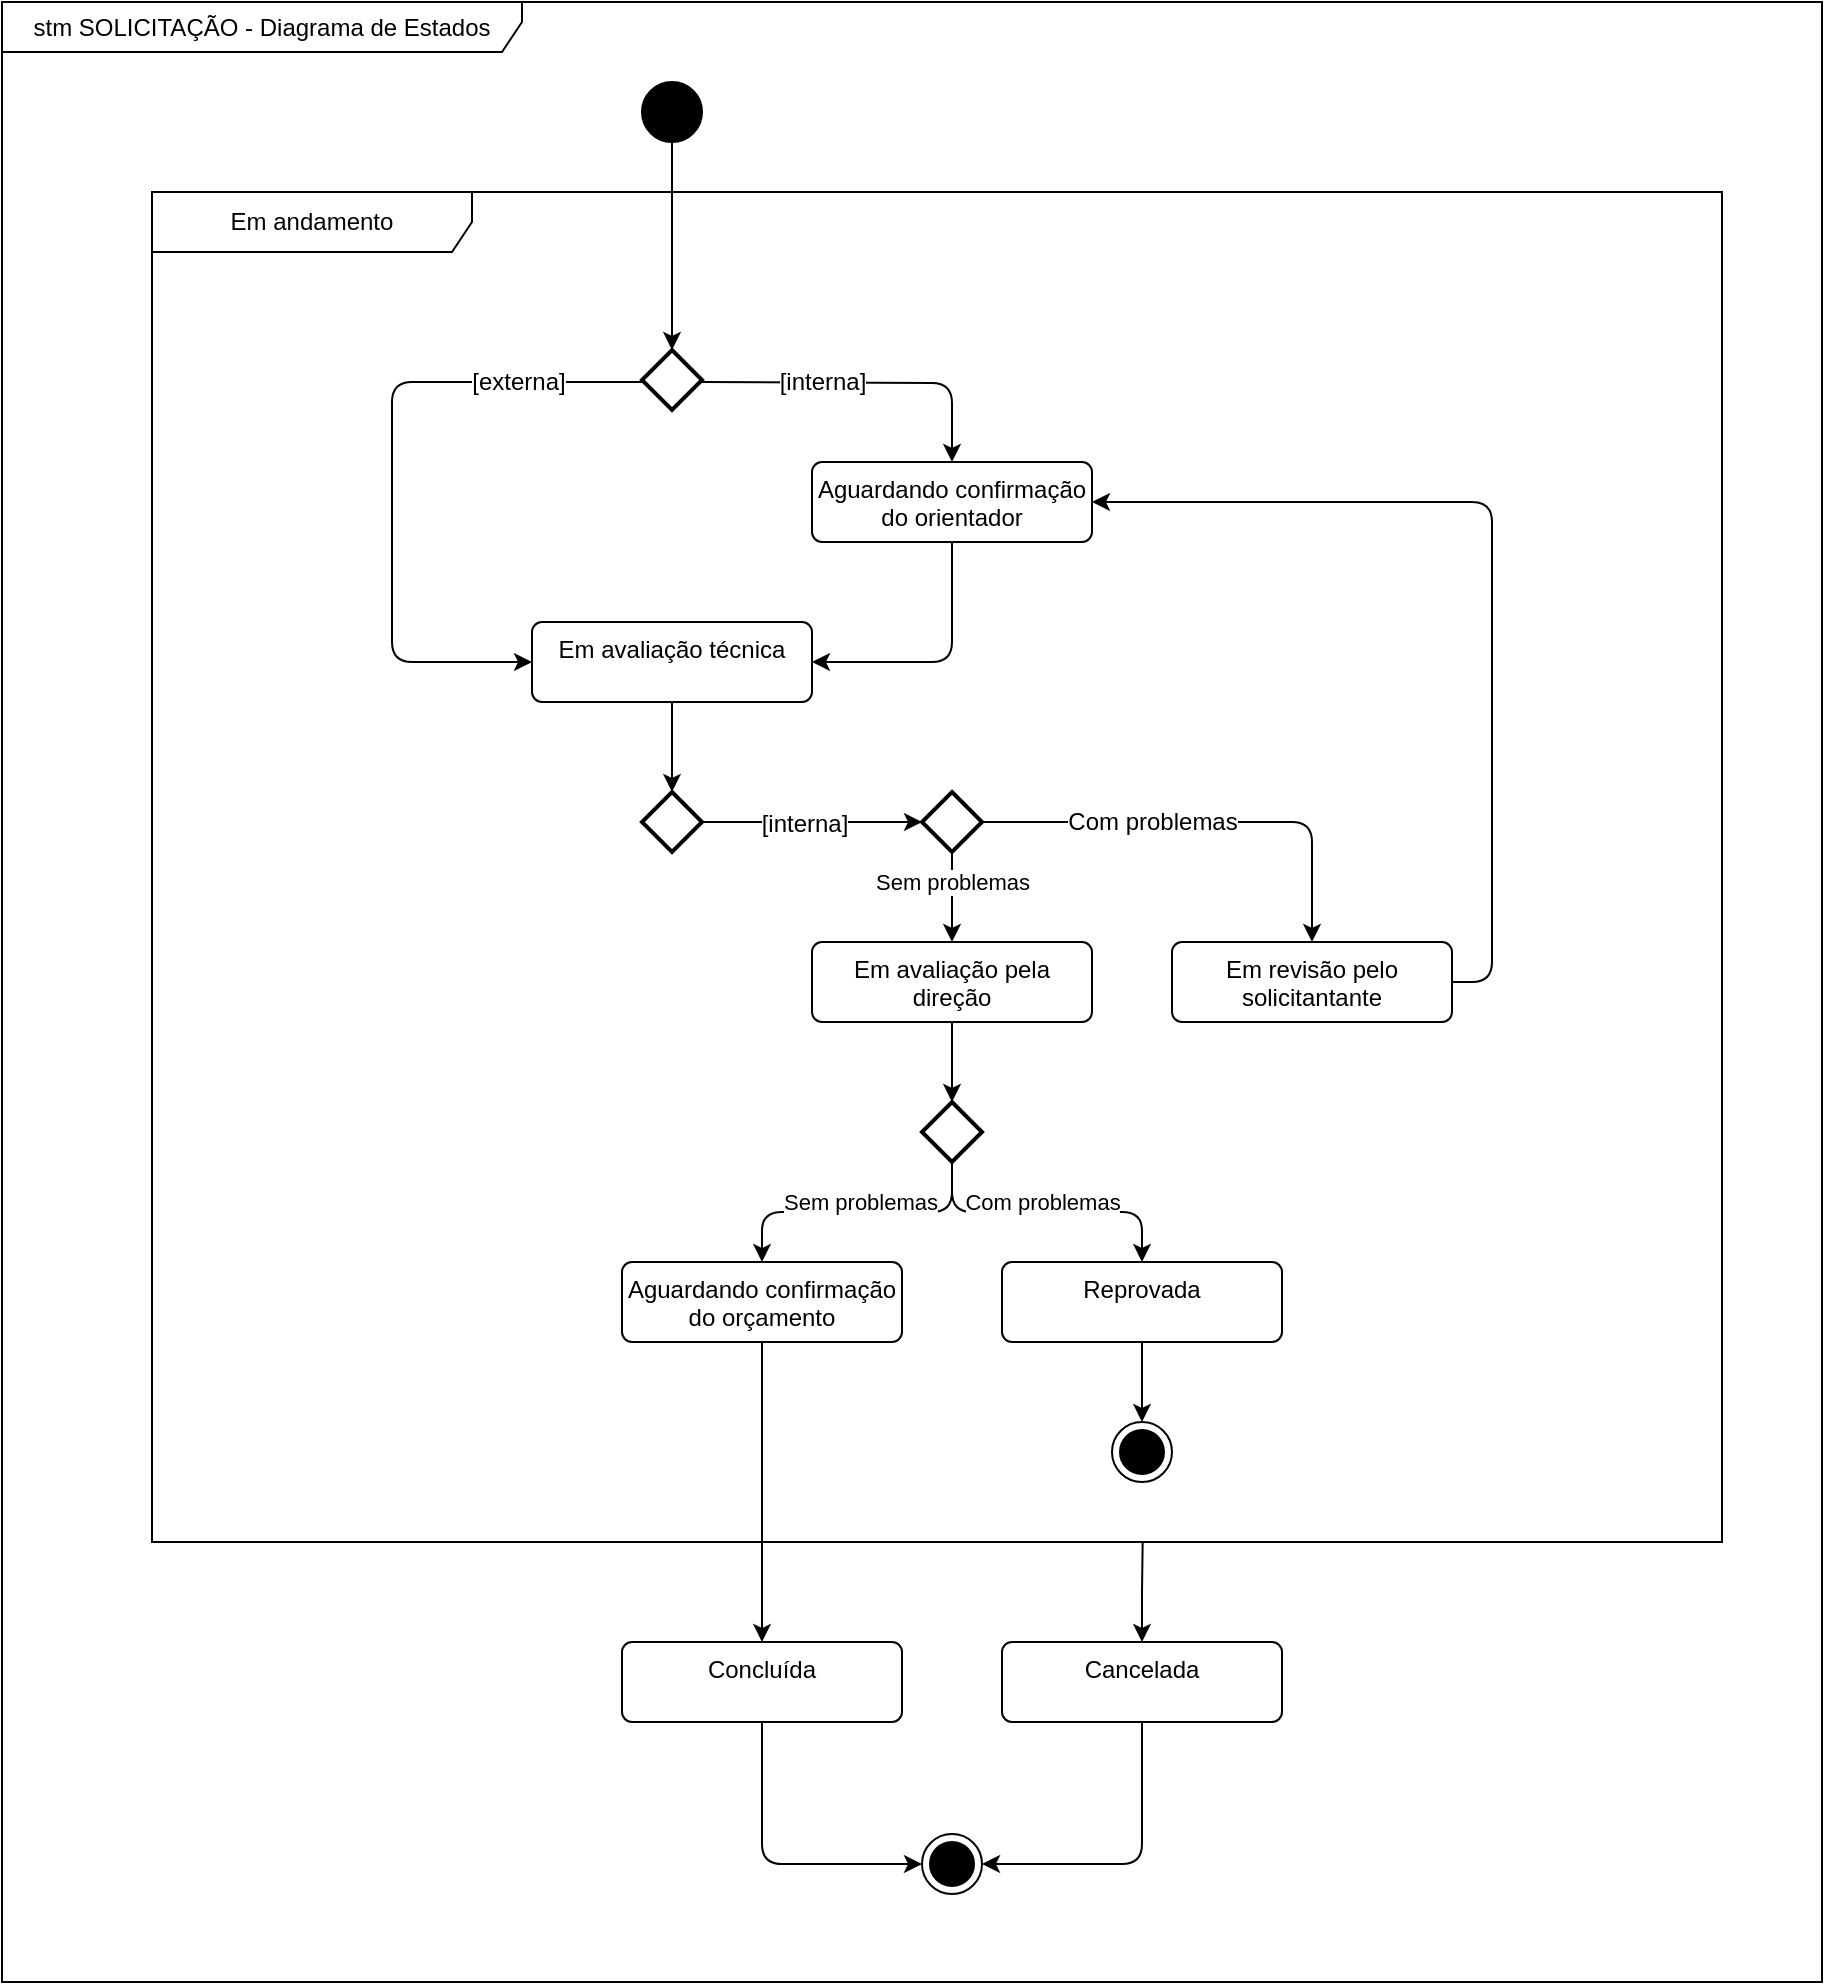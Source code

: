 <mxfile version="26.2.15">
  <diagram name="Página-1" id="T-kE6N22ADqD35Iw9dVv">
    <mxGraphModel dx="2037" dy="1201" grid="1" gridSize="10" guides="1" tooltips="1" connect="1" arrows="1" fold="1" page="1" pageScale="1" pageWidth="1169" pageHeight="1654" math="0" shadow="0">
      <root>
        <mxCell id="0" />
        <mxCell id="1" parent="0" />
        <mxCell id="XleyZmJoq9TdAEyXcStz-4" value="stm SOLICITAÇÃO - Diagrama de Estados" style="shape=umlFrame;whiteSpace=wrap;html=1;pointerEvents=0;recursiveResize=0;container=1;collapsible=0;width=260;height=25;rounded=1;" parent="1" vertex="1">
          <mxGeometry x="40" y="30" width="910" height="990" as="geometry" />
        </mxCell>
        <mxCell id="XleyZmJoq9TdAEyXcStz-2" value="" style="ellipse;fillColor=strokeColor;html=1;rounded=1;" parent="XleyZmJoq9TdAEyXcStz-4" vertex="1">
          <mxGeometry x="320" y="40" width="30" height="30" as="geometry" />
        </mxCell>
        <mxCell id="XleyZmJoq9TdAEyXcStz-25" value="Em andamento" style="shape=umlFrame;whiteSpace=wrap;html=1;pointerEvents=0;recursiveResize=0;container=1;collapsible=0;width=160;rounded=1;" parent="XleyZmJoq9TdAEyXcStz-4" vertex="1">
          <mxGeometry x="75" y="95" width="785" height="675" as="geometry" />
        </mxCell>
        <mxCell id="wNqDZ6L00-DUtaRGSMpS-4" style="edgeStyle=orthogonalEdgeStyle;rounded=1;orthogonalLoop=1;jettySize=auto;html=1;exitX=1;exitY=0.5;exitDx=0;exitDy=0;exitPerimeter=0;entryX=0.5;entryY=0;entryDx=0;entryDy=0;curved=0;" parent="XleyZmJoq9TdAEyXcStz-25" target="wNqDZ6L00-DUtaRGSMpS-3" edge="1">
          <mxGeometry relative="1" as="geometry">
            <mxPoint x="275" y="95" as="sourcePoint" />
          </mxGeometry>
        </mxCell>
        <mxCell id="wNqDZ6L00-DUtaRGSMpS-10" value="&lt;font style=&quot;font-size: 12px;&quot;&gt;[interna]&lt;/font&gt;" style="edgeLabel;html=1;align=center;verticalAlign=middle;resizable=0;points=[];rounded=1;" parent="wNqDZ6L00-DUtaRGSMpS-4" vertex="1" connectable="0">
          <mxGeometry x="-0.273" relative="1" as="geometry">
            <mxPoint as="offset" />
          </mxGeometry>
        </mxCell>
        <mxCell id="wNqDZ6L00-DUtaRGSMpS-7" style="edgeStyle=orthogonalEdgeStyle;rounded=1;orthogonalLoop=1;jettySize=auto;html=1;exitX=0;exitY=0.5;exitDx=0;exitDy=0;exitPerimeter=0;curved=0;entryX=0;entryY=0.5;entryDx=0;entryDy=0;" parent="XleyZmJoq9TdAEyXcStz-25" target="wNqDZ6L00-DUtaRGSMpS-5" edge="1">
          <mxGeometry relative="1" as="geometry">
            <mxPoint x="245" y="95" as="sourcePoint" />
            <mxPoint x="170" y="235" as="targetPoint" />
            <Array as="points">
              <mxPoint x="120" y="95" />
              <mxPoint x="120" y="235" />
            </Array>
          </mxGeometry>
        </mxCell>
        <mxCell id="wNqDZ6L00-DUtaRGSMpS-11" value="&lt;font style=&quot;font-size: 12px;&quot;&gt;[externa]&lt;/font&gt;" style="edgeLabel;html=1;align=center;verticalAlign=middle;resizable=0;points=[];rounded=1;" parent="wNqDZ6L00-DUtaRGSMpS-7" vertex="1" connectable="0">
          <mxGeometry x="-0.63" relative="1" as="geometry">
            <mxPoint as="offset" />
          </mxGeometry>
        </mxCell>
        <mxCell id="wNqDZ6L00-DUtaRGSMpS-1" value="" style="strokeWidth=2;html=1;shape=mxgraph.flowchart.decision;whiteSpace=wrap;rounded=1;" parent="XleyZmJoq9TdAEyXcStz-25" vertex="1">
          <mxGeometry x="245" y="79" width="30" height="30" as="geometry" />
        </mxCell>
        <mxCell id="wNqDZ6L00-DUtaRGSMpS-6" style="edgeStyle=orthogonalEdgeStyle;rounded=1;orthogonalLoop=1;jettySize=auto;html=1;exitX=0.5;exitY=1;exitDx=0;exitDy=0;entryX=1;entryY=0.5;entryDx=0;entryDy=0;curved=0;" parent="XleyZmJoq9TdAEyXcStz-25" source="wNqDZ6L00-DUtaRGSMpS-3" target="wNqDZ6L00-DUtaRGSMpS-5" edge="1">
          <mxGeometry relative="1" as="geometry" />
        </mxCell>
        <mxCell id="wNqDZ6L00-DUtaRGSMpS-3" value="Aguardando confirmação do orientador" style="html=1;align=center;verticalAlign=top;rounded=1;absoluteArcSize=1;arcSize=10;dashed=0;whiteSpace=wrap;" parent="XleyZmJoq9TdAEyXcStz-25" vertex="1">
          <mxGeometry x="330" y="135" width="140" height="40" as="geometry" />
        </mxCell>
        <mxCell id="wNqDZ6L00-DUtaRGSMpS-5" value="Em avaliação técnica" style="html=1;align=center;verticalAlign=top;rounded=1;absoluteArcSize=1;arcSize=10;dashed=0;whiteSpace=wrap;" parent="XleyZmJoq9TdAEyXcStz-25" vertex="1">
          <mxGeometry x="190" y="215" width="140" height="40" as="geometry" />
        </mxCell>
        <mxCell id="wNqDZ6L00-DUtaRGSMpS-31" style="edgeStyle=orthogonalEdgeStyle;rounded=1;orthogonalLoop=1;jettySize=auto;html=1;exitX=1;exitY=0.5;exitDx=0;exitDy=0;exitPerimeter=0;entryX=0;entryY=0.5;entryDx=0;entryDy=0;entryPerimeter=0;" parent="XleyZmJoq9TdAEyXcStz-25" source="wNqDZ6L00-DUtaRGSMpS-9" target="wNqDZ6L00-DUtaRGSMpS-34" edge="1">
          <mxGeometry relative="1" as="geometry" />
        </mxCell>
        <mxCell id="wNqDZ6L00-DUtaRGSMpS-36" value="&lt;span style=&quot;font-size: 12px;&quot;&gt;[interna]&lt;/span&gt;" style="edgeLabel;html=1;align=center;verticalAlign=middle;resizable=0;points=[];rounded=1;" parent="wNqDZ6L00-DUtaRGSMpS-31" vertex="1" connectable="0">
          <mxGeometry x="-0.079" y="-1" relative="1" as="geometry">
            <mxPoint as="offset" />
          </mxGeometry>
        </mxCell>
        <mxCell id="wNqDZ6L00-DUtaRGSMpS-9" value="" style="strokeWidth=2;html=1;shape=mxgraph.flowchart.decision;whiteSpace=wrap;rounded=1;" parent="XleyZmJoq9TdAEyXcStz-25" vertex="1">
          <mxGeometry x="245" y="300" width="30" height="30" as="geometry" />
        </mxCell>
        <mxCell id="wNqDZ6L00-DUtaRGSMpS-13" style="edgeStyle=orthogonalEdgeStyle;rounded=1;orthogonalLoop=1;jettySize=auto;html=1;exitX=0.5;exitY=1;exitDx=0;exitDy=0;entryX=0.5;entryY=0;entryDx=0;entryDy=0;entryPerimeter=0;" parent="XleyZmJoq9TdAEyXcStz-25" source="wNqDZ6L00-DUtaRGSMpS-5" target="wNqDZ6L00-DUtaRGSMpS-9" edge="1">
          <mxGeometry relative="1" as="geometry" />
        </mxCell>
        <mxCell id="wNqDZ6L00-DUtaRGSMpS-14" value="Em avaliação pela direção" style="html=1;align=center;verticalAlign=top;rounded=1;absoluteArcSize=1;arcSize=10;dashed=0;whiteSpace=wrap;" parent="XleyZmJoq9TdAEyXcStz-25" vertex="1">
          <mxGeometry x="330" y="375" width="140" height="40" as="geometry" />
        </mxCell>
        <mxCell id="wNqDZ6L00-DUtaRGSMpS-33" style="edgeStyle=orthogonalEdgeStyle;rounded=1;orthogonalLoop=1;jettySize=auto;html=1;exitX=1;exitY=0.5;exitDx=0;exitDy=0;entryX=1;entryY=0.5;entryDx=0;entryDy=0;" parent="XleyZmJoq9TdAEyXcStz-25" source="wNqDZ6L00-DUtaRGSMpS-15" target="wNqDZ6L00-DUtaRGSMpS-3" edge="1">
          <mxGeometry relative="1" as="geometry" />
        </mxCell>
        <mxCell id="wNqDZ6L00-DUtaRGSMpS-15" value="Em revisão pelo solicitantante" style="html=1;align=center;verticalAlign=top;rounded=1;absoluteArcSize=1;arcSize=10;dashed=0;whiteSpace=wrap;" parent="XleyZmJoq9TdAEyXcStz-25" vertex="1">
          <mxGeometry x="510" y="375" width="140" height="40" as="geometry" />
        </mxCell>
        <mxCell id="wNqDZ6L00-DUtaRGSMpS-18" style="edgeStyle=orthogonalEdgeStyle;rounded=1;orthogonalLoop=1;jettySize=auto;html=1;exitX=1;exitY=0.5;exitDx=0;exitDy=0;exitPerimeter=0;entryX=0.5;entryY=0;entryDx=0;entryDy=0;" parent="XleyZmJoq9TdAEyXcStz-25" source="wNqDZ6L00-DUtaRGSMpS-34" target="wNqDZ6L00-DUtaRGSMpS-15" edge="1">
          <mxGeometry relative="1" as="geometry" />
        </mxCell>
        <mxCell id="wNqDZ6L00-DUtaRGSMpS-32" value="&lt;span style=&quot;font-size: 12px;&quot;&gt;C&lt;/span&gt;&lt;span style=&quot;font-size: 12px; background-color: light-dark(#ffffff, var(--ge-dark-color, #121212)); color: light-dark(rgb(0, 0, 0), rgb(255, 255, 255));&quot;&gt;om problemas&lt;/span&gt;" style="edgeLabel;html=1;align=center;verticalAlign=middle;resizable=0;points=[];rounded=1;" parent="wNqDZ6L00-DUtaRGSMpS-18" vertex="1" connectable="0">
          <mxGeometry x="0.18" y="-2" relative="1" as="geometry">
            <mxPoint x="-48" y="-2" as="offset" />
          </mxGeometry>
        </mxCell>
        <mxCell id="wNqDZ6L00-DUtaRGSMpS-41" style="edgeStyle=orthogonalEdgeStyle;rounded=1;orthogonalLoop=1;jettySize=auto;html=1;exitX=0.5;exitY=1;exitDx=0;exitDy=0;exitPerimeter=0;entryX=0.5;entryY=0;entryDx=0;entryDy=0;" parent="XleyZmJoq9TdAEyXcStz-25" source="wNqDZ6L00-DUtaRGSMpS-27" target="wNqDZ6L00-DUtaRGSMpS-29" edge="1">
          <mxGeometry relative="1" as="geometry" />
        </mxCell>
        <mxCell id="wNqDZ6L00-DUtaRGSMpS-55" value="Sem problemas" style="edgeLabel;html=1;align=center;verticalAlign=middle;resizable=0;points=[];rounded=1;" parent="wNqDZ6L00-DUtaRGSMpS-41" vertex="1" connectable="0">
          <mxGeometry x="0.36" relative="1" as="geometry">
            <mxPoint x="27" y="-5" as="offset" />
          </mxGeometry>
        </mxCell>
        <mxCell id="wNqDZ6L00-DUtaRGSMpS-42" style="edgeStyle=orthogonalEdgeStyle;rounded=1;orthogonalLoop=1;jettySize=auto;html=1;exitX=0.5;exitY=1;exitDx=0;exitDy=0;exitPerimeter=0;entryX=0.5;entryY=0;entryDx=0;entryDy=0;" parent="XleyZmJoq9TdAEyXcStz-25" source="wNqDZ6L00-DUtaRGSMpS-27" target="wNqDZ6L00-DUtaRGSMpS-30" edge="1">
          <mxGeometry relative="1" as="geometry" />
        </mxCell>
        <mxCell id="wNqDZ6L00-DUtaRGSMpS-54" value="Com problemas" style="edgeLabel;html=1;align=center;verticalAlign=middle;resizable=0;points=[];rounded=1;" parent="wNqDZ6L00-DUtaRGSMpS-42" vertex="1" connectable="0">
          <mxGeometry x="0.1" y="-4" relative="1" as="geometry">
            <mxPoint x="-10" y="-9" as="offset" />
          </mxGeometry>
        </mxCell>
        <mxCell id="wNqDZ6L00-DUtaRGSMpS-27" value="" style="strokeWidth=2;html=1;shape=mxgraph.flowchart.decision;whiteSpace=wrap;rounded=1;" parent="XleyZmJoq9TdAEyXcStz-25" vertex="1">
          <mxGeometry x="385" y="455" width="30" height="30" as="geometry" />
        </mxCell>
        <mxCell id="wNqDZ6L00-DUtaRGSMpS-28" style="edgeStyle=orthogonalEdgeStyle;rounded=1;orthogonalLoop=1;jettySize=auto;html=1;exitX=0.5;exitY=1;exitDx=0;exitDy=0;entryX=0.5;entryY=0;entryDx=0;entryDy=0;entryPerimeter=0;" parent="XleyZmJoq9TdAEyXcStz-25" source="wNqDZ6L00-DUtaRGSMpS-14" target="wNqDZ6L00-DUtaRGSMpS-27" edge="1">
          <mxGeometry relative="1" as="geometry" />
        </mxCell>
        <mxCell id="wNqDZ6L00-DUtaRGSMpS-29" value="Aguardando confirmação do orçamento" style="html=1;align=center;verticalAlign=top;rounded=1;absoluteArcSize=1;arcSize=10;dashed=0;whiteSpace=wrap;" parent="XleyZmJoq9TdAEyXcStz-25" vertex="1">
          <mxGeometry x="235" y="535" width="140" height="40" as="geometry" />
        </mxCell>
        <mxCell id="wNqDZ6L00-DUtaRGSMpS-35" style="edgeStyle=orthogonalEdgeStyle;rounded=1;orthogonalLoop=1;jettySize=auto;html=1;exitX=0.5;exitY=1;exitDx=0;exitDy=0;exitPerimeter=0;entryX=0.5;entryY=0;entryDx=0;entryDy=0;" parent="XleyZmJoq9TdAEyXcStz-25" source="wNqDZ6L00-DUtaRGSMpS-34" target="wNqDZ6L00-DUtaRGSMpS-14" edge="1">
          <mxGeometry relative="1" as="geometry" />
        </mxCell>
        <mxCell id="wNqDZ6L00-DUtaRGSMpS-37" value="Sem problemas" style="edgeLabel;html=1;align=center;verticalAlign=middle;resizable=0;points=[];rounded=1;" parent="wNqDZ6L00-DUtaRGSMpS-35" vertex="1" connectable="0">
          <mxGeometry x="-0.355" relative="1" as="geometry">
            <mxPoint as="offset" />
          </mxGeometry>
        </mxCell>
        <mxCell id="wNqDZ6L00-DUtaRGSMpS-34" value="" style="strokeWidth=2;html=1;shape=mxgraph.flowchart.decision;whiteSpace=wrap;rounded=1;" parent="XleyZmJoq9TdAEyXcStz-25" vertex="1">
          <mxGeometry x="385" y="300" width="30" height="30" as="geometry" />
        </mxCell>
        <mxCell id="wNqDZ6L00-DUtaRGSMpS-44" style="edgeStyle=orthogonalEdgeStyle;rounded=1;orthogonalLoop=1;jettySize=auto;html=1;exitX=0.5;exitY=1;exitDx=0;exitDy=0;entryX=0.5;entryY=0;entryDx=0;entryDy=0;" parent="XleyZmJoq9TdAEyXcStz-25" source="wNqDZ6L00-DUtaRGSMpS-30" target="wNqDZ6L00-DUtaRGSMpS-43" edge="1">
          <mxGeometry relative="1" as="geometry" />
        </mxCell>
        <mxCell id="wNqDZ6L00-DUtaRGSMpS-30" value="Reprovada" style="html=1;align=center;verticalAlign=top;rounded=1;absoluteArcSize=1;arcSize=10;dashed=0;whiteSpace=wrap;" parent="XleyZmJoq9TdAEyXcStz-25" vertex="1">
          <mxGeometry x="425" y="535" width="140" height="40" as="geometry" />
        </mxCell>
        <mxCell id="wNqDZ6L00-DUtaRGSMpS-43" value="" style="ellipse;html=1;shape=endState;fillColor=strokeColor;rounded=1;" parent="XleyZmJoq9TdAEyXcStz-25" vertex="1">
          <mxGeometry x="480" y="615" width="30" height="30" as="geometry" />
        </mxCell>
        <mxCell id="wNqDZ6L00-DUtaRGSMpS-16" value="Concluída" style="html=1;align=center;verticalAlign=top;rounded=1;absoluteArcSize=1;arcSize=10;dashed=0;whiteSpace=wrap;" parent="XleyZmJoq9TdAEyXcStz-4" vertex="1">
          <mxGeometry x="310" y="820" width="140" height="40" as="geometry" />
        </mxCell>
        <mxCell id="wNqDZ6L00-DUtaRGSMpS-17" value="Cancelada" style="html=1;align=center;verticalAlign=top;rounded=1;absoluteArcSize=1;arcSize=10;dashed=0;whiteSpace=wrap;" parent="XleyZmJoq9TdAEyXcStz-4" vertex="1">
          <mxGeometry x="500" y="820" width="140" height="40" as="geometry" />
        </mxCell>
        <mxCell id="wNqDZ6L00-DUtaRGSMpS-51" style="edgeStyle=orthogonalEdgeStyle;rounded=1;orthogonalLoop=1;jettySize=auto;html=1;exitX=0.5;exitY=1;exitDx=0;exitDy=0;entryX=0.5;entryY=0;entryDx=0;entryDy=0;entryPerimeter=0;" parent="XleyZmJoq9TdAEyXcStz-4" source="XleyZmJoq9TdAEyXcStz-2" target="wNqDZ6L00-DUtaRGSMpS-1" edge="1">
          <mxGeometry relative="1" as="geometry" />
        </mxCell>
        <mxCell id="wNqDZ6L00-DUtaRGSMpS-56" value="" style="ellipse;html=1;shape=endState;fillColor=strokeColor;rounded=1;" parent="XleyZmJoq9TdAEyXcStz-4" vertex="1">
          <mxGeometry x="460" y="916" width="30" height="30" as="geometry" />
        </mxCell>
        <mxCell id="wNqDZ6L00-DUtaRGSMpS-57" style="edgeStyle=orthogonalEdgeStyle;rounded=1;orthogonalLoop=1;jettySize=auto;html=1;exitX=0.5;exitY=1;exitDx=0;exitDy=0;entryX=1;entryY=0.5;entryDx=0;entryDy=0;" parent="XleyZmJoq9TdAEyXcStz-4" source="wNqDZ6L00-DUtaRGSMpS-17" target="wNqDZ6L00-DUtaRGSMpS-56" edge="1">
          <mxGeometry relative="1" as="geometry" />
        </mxCell>
        <mxCell id="wNqDZ6L00-DUtaRGSMpS-58" style="edgeStyle=orthogonalEdgeStyle;rounded=1;orthogonalLoop=1;jettySize=auto;html=1;exitX=0.5;exitY=1;exitDx=0;exitDy=0;entryX=0;entryY=0.5;entryDx=0;entryDy=0;" parent="XleyZmJoq9TdAEyXcStz-4" source="wNqDZ6L00-DUtaRGSMpS-16" target="wNqDZ6L00-DUtaRGSMpS-56" edge="1">
          <mxGeometry relative="1" as="geometry" />
        </mxCell>
        <mxCell id="wNqDZ6L00-DUtaRGSMpS-46" style="edgeStyle=orthogonalEdgeStyle;rounded=1;orthogonalLoop=1;jettySize=auto;html=1;exitX=0.5;exitY=1;exitDx=0;exitDy=0;entryX=0.5;entryY=0;entryDx=0;entryDy=0;" parent="XleyZmJoq9TdAEyXcStz-4" source="wNqDZ6L00-DUtaRGSMpS-29" target="wNqDZ6L00-DUtaRGSMpS-16" edge="1">
          <mxGeometry relative="1" as="geometry">
            <mxPoint x="380" y="710" as="targetPoint" />
          </mxGeometry>
        </mxCell>
        <mxCell id="frz1z3dMP9otUc8jzlSj-1" style="edgeStyle=orthogonalEdgeStyle;rounded=0;orthogonalLoop=1;jettySize=auto;html=1;exitX=0.5;exitY=0;exitDx=0;exitDy=0;entryX=0.631;entryY=1;entryDx=0;entryDy=0;entryPerimeter=0;endArrow=none;startFill=1;startArrow=classic;" edge="1" parent="XleyZmJoq9TdAEyXcStz-4" source="wNqDZ6L00-DUtaRGSMpS-17" target="XleyZmJoq9TdAEyXcStz-25">
          <mxGeometry relative="1" as="geometry" />
        </mxCell>
      </root>
    </mxGraphModel>
  </diagram>
</mxfile>
